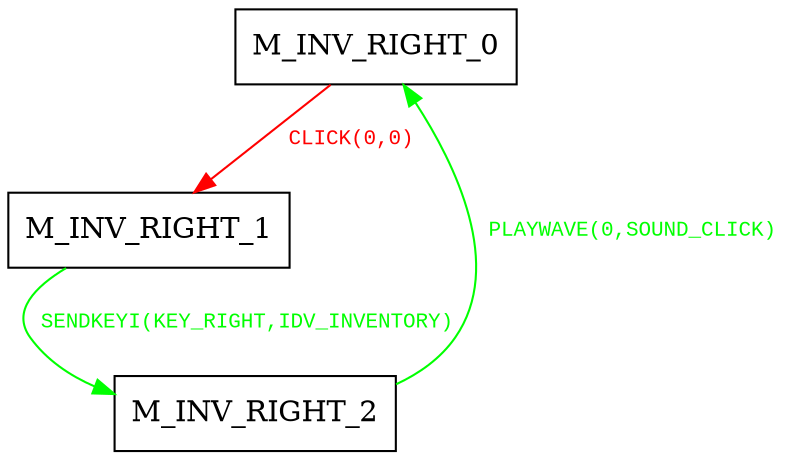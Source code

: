 digraph {
 node [shape=record];
"M_INV_RIGHT_0" -> "M_INV_RIGHT_1"[color=red, fontcolor=red, label=< <font face="Courier New" point-size="10">
CLICK(0,0)<br/>
</font>>];
"M_INV_RIGHT_1" -> "M_INV_RIGHT_2"[color=green, fontcolor=green, label=< <font face="Courier New" point-size="10">
SENDKEYI(KEY_RIGHT,IDV_INVENTORY)<br/>
</font>>];
"M_INV_RIGHT_2" -> "M_INV_RIGHT_0"[color=green, fontcolor=green, label=< <font face="Courier New" point-size="10">
PLAYWAVE(0,SOUND_CLICK)<br/>
</font>>];
}
